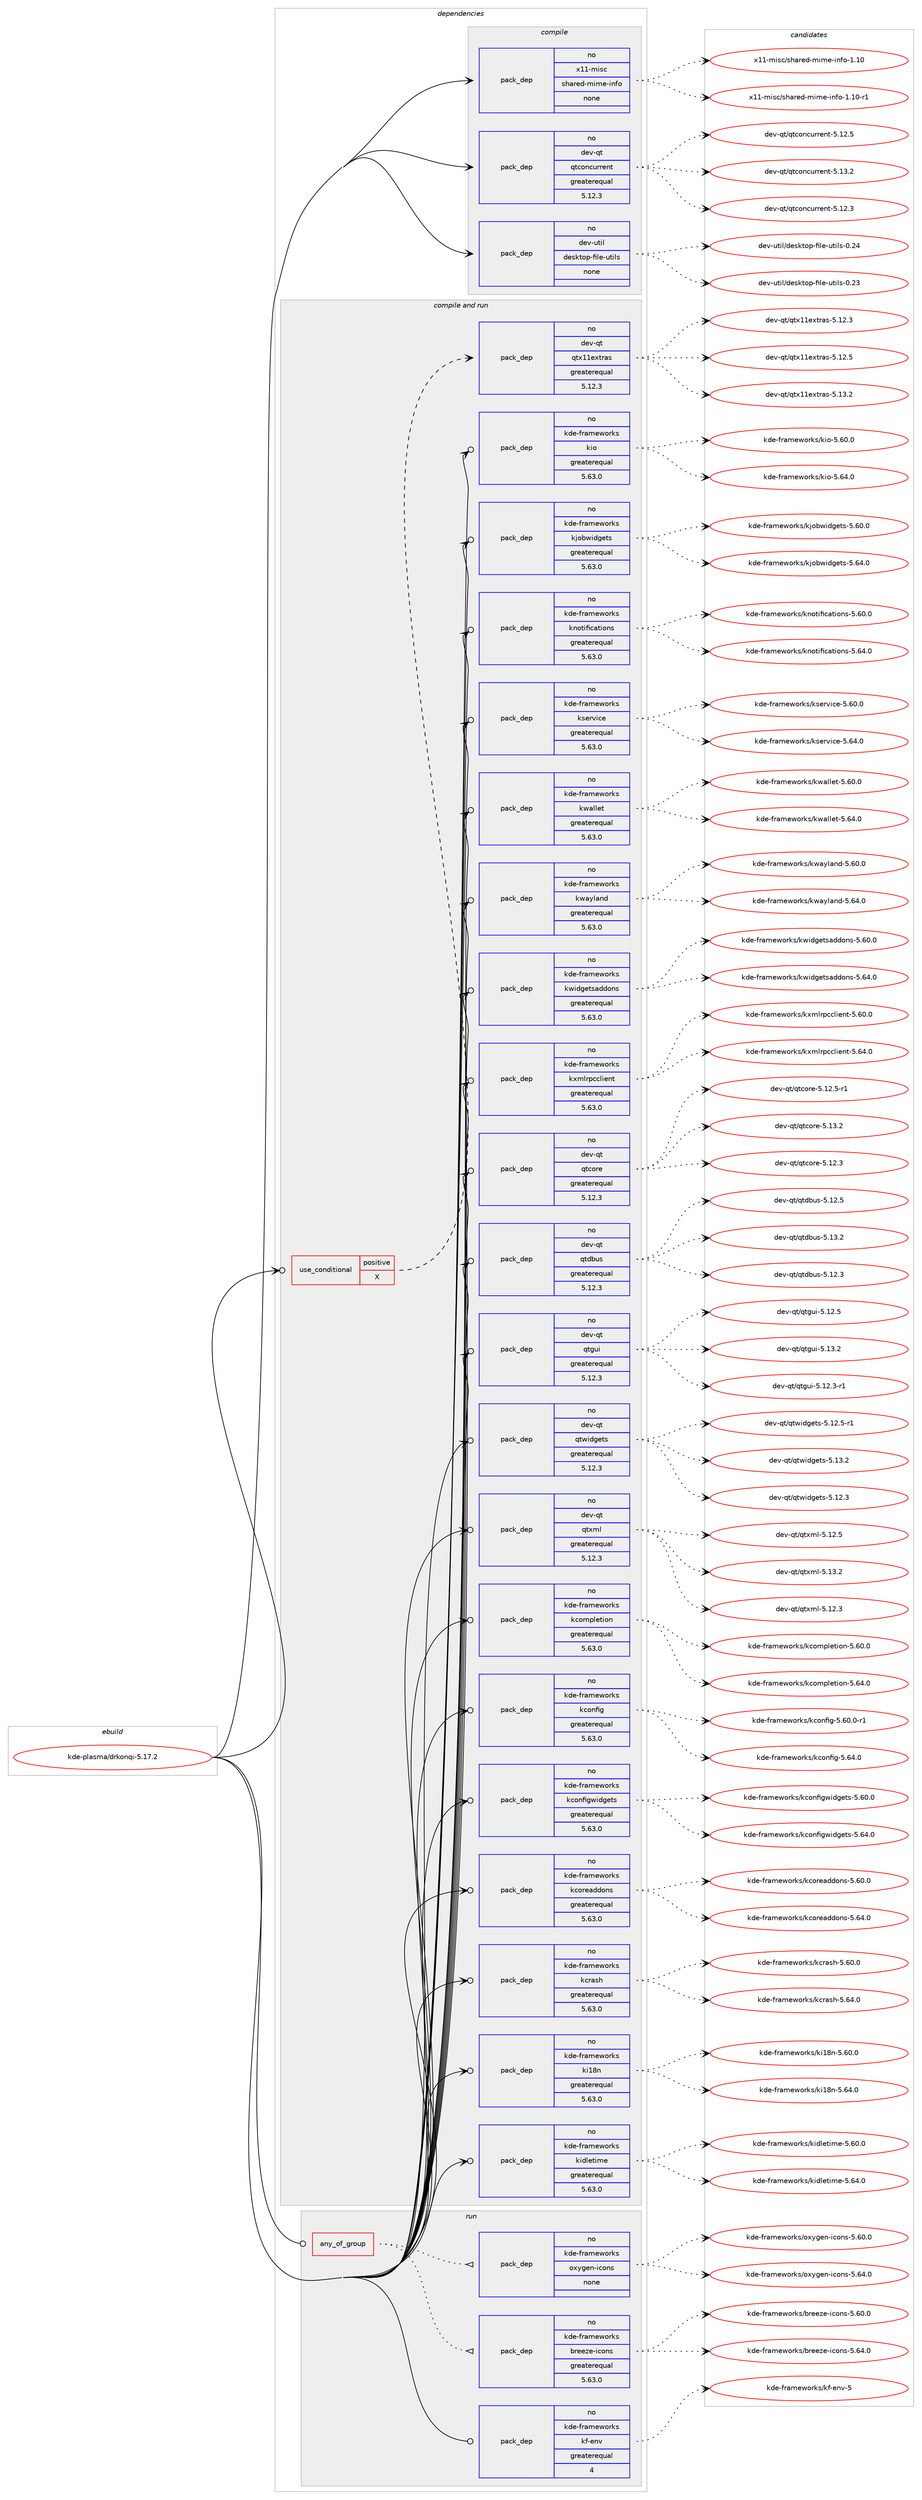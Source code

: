 digraph prolog {

# *************
# Graph options
# *************

newrank=true;
concentrate=true;
compound=true;
graph [rankdir=LR,fontname=Helvetica,fontsize=10,ranksep=1.5];#, ranksep=2.5, nodesep=0.2];
edge  [arrowhead=vee];
node  [fontname=Helvetica,fontsize=10];

# **********
# The ebuild
# **********

subgraph cluster_leftcol {
color=gray;
rank=same;
label=<<i>ebuild</i>>;
id [label="kde-plasma/drkonqi-5.17.2", color=red, width=4, href="../kde-plasma/drkonqi-5.17.2.svg"];
}

# ****************
# The dependencies
# ****************

subgraph cluster_midcol {
color=gray;
label=<<i>dependencies</i>>;
subgraph cluster_compile {
fillcolor="#eeeeee";
style=filled;
label=<<i>compile</i>>;
subgraph pack566528 {
dependency767249 [label=<<TABLE BORDER="0" CELLBORDER="1" CELLSPACING="0" CELLPADDING="4" WIDTH="220"><TR><TD ROWSPAN="6" CELLPADDING="30">pack_dep</TD></TR><TR><TD WIDTH="110">no</TD></TR><TR><TD>dev-qt</TD></TR><TR><TD>qtconcurrent</TD></TR><TR><TD>greaterequal</TD></TR><TR><TD>5.12.3</TD></TR></TABLE>>, shape=none, color=blue];
}
id:e -> dependency767249:w [weight=20,style="solid",arrowhead="vee"];
subgraph pack566529 {
dependency767250 [label=<<TABLE BORDER="0" CELLBORDER="1" CELLSPACING="0" CELLPADDING="4" WIDTH="220"><TR><TD ROWSPAN="6" CELLPADDING="30">pack_dep</TD></TR><TR><TD WIDTH="110">no</TD></TR><TR><TD>dev-util</TD></TR><TR><TD>desktop-file-utils</TD></TR><TR><TD>none</TD></TR><TR><TD></TD></TR></TABLE>>, shape=none, color=blue];
}
id:e -> dependency767250:w [weight=20,style="solid",arrowhead="vee"];
subgraph pack566530 {
dependency767251 [label=<<TABLE BORDER="0" CELLBORDER="1" CELLSPACING="0" CELLPADDING="4" WIDTH="220"><TR><TD ROWSPAN="6" CELLPADDING="30">pack_dep</TD></TR><TR><TD WIDTH="110">no</TD></TR><TR><TD>x11-misc</TD></TR><TR><TD>shared-mime-info</TD></TR><TR><TD>none</TD></TR><TR><TD></TD></TR></TABLE>>, shape=none, color=blue];
}
id:e -> dependency767251:w [weight=20,style="solid",arrowhead="vee"];
}
subgraph cluster_compileandrun {
fillcolor="#eeeeee";
style=filled;
label=<<i>compile and run</i>>;
subgraph cond187487 {
dependency767252 [label=<<TABLE BORDER="0" CELLBORDER="1" CELLSPACING="0" CELLPADDING="4"><TR><TD ROWSPAN="3" CELLPADDING="10">use_conditional</TD></TR><TR><TD>positive</TD></TR><TR><TD>X</TD></TR></TABLE>>, shape=none, color=red];
subgraph pack566531 {
dependency767253 [label=<<TABLE BORDER="0" CELLBORDER="1" CELLSPACING="0" CELLPADDING="4" WIDTH="220"><TR><TD ROWSPAN="6" CELLPADDING="30">pack_dep</TD></TR><TR><TD WIDTH="110">no</TD></TR><TR><TD>dev-qt</TD></TR><TR><TD>qtx11extras</TD></TR><TR><TD>greaterequal</TD></TR><TR><TD>5.12.3</TD></TR></TABLE>>, shape=none, color=blue];
}
dependency767252:e -> dependency767253:w [weight=20,style="dashed",arrowhead="vee"];
}
id:e -> dependency767252:w [weight=20,style="solid",arrowhead="odotvee"];
subgraph pack566532 {
dependency767254 [label=<<TABLE BORDER="0" CELLBORDER="1" CELLSPACING="0" CELLPADDING="4" WIDTH="220"><TR><TD ROWSPAN="6" CELLPADDING="30">pack_dep</TD></TR><TR><TD WIDTH="110">no</TD></TR><TR><TD>dev-qt</TD></TR><TR><TD>qtcore</TD></TR><TR><TD>greaterequal</TD></TR><TR><TD>5.12.3</TD></TR></TABLE>>, shape=none, color=blue];
}
id:e -> dependency767254:w [weight=20,style="solid",arrowhead="odotvee"];
subgraph pack566533 {
dependency767255 [label=<<TABLE BORDER="0" CELLBORDER="1" CELLSPACING="0" CELLPADDING="4" WIDTH="220"><TR><TD ROWSPAN="6" CELLPADDING="30">pack_dep</TD></TR><TR><TD WIDTH="110">no</TD></TR><TR><TD>dev-qt</TD></TR><TR><TD>qtdbus</TD></TR><TR><TD>greaterequal</TD></TR><TR><TD>5.12.3</TD></TR></TABLE>>, shape=none, color=blue];
}
id:e -> dependency767255:w [weight=20,style="solid",arrowhead="odotvee"];
subgraph pack566534 {
dependency767256 [label=<<TABLE BORDER="0" CELLBORDER="1" CELLSPACING="0" CELLPADDING="4" WIDTH="220"><TR><TD ROWSPAN="6" CELLPADDING="30">pack_dep</TD></TR><TR><TD WIDTH="110">no</TD></TR><TR><TD>dev-qt</TD></TR><TR><TD>qtgui</TD></TR><TR><TD>greaterequal</TD></TR><TR><TD>5.12.3</TD></TR></TABLE>>, shape=none, color=blue];
}
id:e -> dependency767256:w [weight=20,style="solid",arrowhead="odotvee"];
subgraph pack566535 {
dependency767257 [label=<<TABLE BORDER="0" CELLBORDER="1" CELLSPACING="0" CELLPADDING="4" WIDTH="220"><TR><TD ROWSPAN="6" CELLPADDING="30">pack_dep</TD></TR><TR><TD WIDTH="110">no</TD></TR><TR><TD>dev-qt</TD></TR><TR><TD>qtwidgets</TD></TR><TR><TD>greaterequal</TD></TR><TR><TD>5.12.3</TD></TR></TABLE>>, shape=none, color=blue];
}
id:e -> dependency767257:w [weight=20,style="solid",arrowhead="odotvee"];
subgraph pack566536 {
dependency767258 [label=<<TABLE BORDER="0" CELLBORDER="1" CELLSPACING="0" CELLPADDING="4" WIDTH="220"><TR><TD ROWSPAN="6" CELLPADDING="30">pack_dep</TD></TR><TR><TD WIDTH="110">no</TD></TR><TR><TD>dev-qt</TD></TR><TR><TD>qtxml</TD></TR><TR><TD>greaterequal</TD></TR><TR><TD>5.12.3</TD></TR></TABLE>>, shape=none, color=blue];
}
id:e -> dependency767258:w [weight=20,style="solid",arrowhead="odotvee"];
subgraph pack566537 {
dependency767259 [label=<<TABLE BORDER="0" CELLBORDER="1" CELLSPACING="0" CELLPADDING="4" WIDTH="220"><TR><TD ROWSPAN="6" CELLPADDING="30">pack_dep</TD></TR><TR><TD WIDTH="110">no</TD></TR><TR><TD>kde-frameworks</TD></TR><TR><TD>kcompletion</TD></TR><TR><TD>greaterequal</TD></TR><TR><TD>5.63.0</TD></TR></TABLE>>, shape=none, color=blue];
}
id:e -> dependency767259:w [weight=20,style="solid",arrowhead="odotvee"];
subgraph pack566538 {
dependency767260 [label=<<TABLE BORDER="0" CELLBORDER="1" CELLSPACING="0" CELLPADDING="4" WIDTH="220"><TR><TD ROWSPAN="6" CELLPADDING="30">pack_dep</TD></TR><TR><TD WIDTH="110">no</TD></TR><TR><TD>kde-frameworks</TD></TR><TR><TD>kconfig</TD></TR><TR><TD>greaterequal</TD></TR><TR><TD>5.63.0</TD></TR></TABLE>>, shape=none, color=blue];
}
id:e -> dependency767260:w [weight=20,style="solid",arrowhead="odotvee"];
subgraph pack566539 {
dependency767261 [label=<<TABLE BORDER="0" CELLBORDER="1" CELLSPACING="0" CELLPADDING="4" WIDTH="220"><TR><TD ROWSPAN="6" CELLPADDING="30">pack_dep</TD></TR><TR><TD WIDTH="110">no</TD></TR><TR><TD>kde-frameworks</TD></TR><TR><TD>kconfigwidgets</TD></TR><TR><TD>greaterequal</TD></TR><TR><TD>5.63.0</TD></TR></TABLE>>, shape=none, color=blue];
}
id:e -> dependency767261:w [weight=20,style="solid",arrowhead="odotvee"];
subgraph pack566540 {
dependency767262 [label=<<TABLE BORDER="0" CELLBORDER="1" CELLSPACING="0" CELLPADDING="4" WIDTH="220"><TR><TD ROWSPAN="6" CELLPADDING="30">pack_dep</TD></TR><TR><TD WIDTH="110">no</TD></TR><TR><TD>kde-frameworks</TD></TR><TR><TD>kcoreaddons</TD></TR><TR><TD>greaterequal</TD></TR><TR><TD>5.63.0</TD></TR></TABLE>>, shape=none, color=blue];
}
id:e -> dependency767262:w [weight=20,style="solid",arrowhead="odotvee"];
subgraph pack566541 {
dependency767263 [label=<<TABLE BORDER="0" CELLBORDER="1" CELLSPACING="0" CELLPADDING="4" WIDTH="220"><TR><TD ROWSPAN="6" CELLPADDING="30">pack_dep</TD></TR><TR><TD WIDTH="110">no</TD></TR><TR><TD>kde-frameworks</TD></TR><TR><TD>kcrash</TD></TR><TR><TD>greaterequal</TD></TR><TR><TD>5.63.0</TD></TR></TABLE>>, shape=none, color=blue];
}
id:e -> dependency767263:w [weight=20,style="solid",arrowhead="odotvee"];
subgraph pack566542 {
dependency767264 [label=<<TABLE BORDER="0" CELLBORDER="1" CELLSPACING="0" CELLPADDING="4" WIDTH="220"><TR><TD ROWSPAN="6" CELLPADDING="30">pack_dep</TD></TR><TR><TD WIDTH="110">no</TD></TR><TR><TD>kde-frameworks</TD></TR><TR><TD>ki18n</TD></TR><TR><TD>greaterequal</TD></TR><TR><TD>5.63.0</TD></TR></TABLE>>, shape=none, color=blue];
}
id:e -> dependency767264:w [weight=20,style="solid",arrowhead="odotvee"];
subgraph pack566543 {
dependency767265 [label=<<TABLE BORDER="0" CELLBORDER="1" CELLSPACING="0" CELLPADDING="4" WIDTH="220"><TR><TD ROWSPAN="6" CELLPADDING="30">pack_dep</TD></TR><TR><TD WIDTH="110">no</TD></TR><TR><TD>kde-frameworks</TD></TR><TR><TD>kidletime</TD></TR><TR><TD>greaterequal</TD></TR><TR><TD>5.63.0</TD></TR></TABLE>>, shape=none, color=blue];
}
id:e -> dependency767265:w [weight=20,style="solid",arrowhead="odotvee"];
subgraph pack566544 {
dependency767266 [label=<<TABLE BORDER="0" CELLBORDER="1" CELLSPACING="0" CELLPADDING="4" WIDTH="220"><TR><TD ROWSPAN="6" CELLPADDING="30">pack_dep</TD></TR><TR><TD WIDTH="110">no</TD></TR><TR><TD>kde-frameworks</TD></TR><TR><TD>kio</TD></TR><TR><TD>greaterequal</TD></TR><TR><TD>5.63.0</TD></TR></TABLE>>, shape=none, color=blue];
}
id:e -> dependency767266:w [weight=20,style="solid",arrowhead="odotvee"];
subgraph pack566545 {
dependency767267 [label=<<TABLE BORDER="0" CELLBORDER="1" CELLSPACING="0" CELLPADDING="4" WIDTH="220"><TR><TD ROWSPAN="6" CELLPADDING="30">pack_dep</TD></TR><TR><TD WIDTH="110">no</TD></TR><TR><TD>kde-frameworks</TD></TR><TR><TD>kjobwidgets</TD></TR><TR><TD>greaterequal</TD></TR><TR><TD>5.63.0</TD></TR></TABLE>>, shape=none, color=blue];
}
id:e -> dependency767267:w [weight=20,style="solid",arrowhead="odotvee"];
subgraph pack566546 {
dependency767268 [label=<<TABLE BORDER="0" CELLBORDER="1" CELLSPACING="0" CELLPADDING="4" WIDTH="220"><TR><TD ROWSPAN="6" CELLPADDING="30">pack_dep</TD></TR><TR><TD WIDTH="110">no</TD></TR><TR><TD>kde-frameworks</TD></TR><TR><TD>knotifications</TD></TR><TR><TD>greaterequal</TD></TR><TR><TD>5.63.0</TD></TR></TABLE>>, shape=none, color=blue];
}
id:e -> dependency767268:w [weight=20,style="solid",arrowhead="odotvee"];
subgraph pack566547 {
dependency767269 [label=<<TABLE BORDER="0" CELLBORDER="1" CELLSPACING="0" CELLPADDING="4" WIDTH="220"><TR><TD ROWSPAN="6" CELLPADDING="30">pack_dep</TD></TR><TR><TD WIDTH="110">no</TD></TR><TR><TD>kde-frameworks</TD></TR><TR><TD>kservice</TD></TR><TR><TD>greaterequal</TD></TR><TR><TD>5.63.0</TD></TR></TABLE>>, shape=none, color=blue];
}
id:e -> dependency767269:w [weight=20,style="solid",arrowhead="odotvee"];
subgraph pack566548 {
dependency767270 [label=<<TABLE BORDER="0" CELLBORDER="1" CELLSPACING="0" CELLPADDING="4" WIDTH="220"><TR><TD ROWSPAN="6" CELLPADDING="30">pack_dep</TD></TR><TR><TD WIDTH="110">no</TD></TR><TR><TD>kde-frameworks</TD></TR><TR><TD>kwallet</TD></TR><TR><TD>greaterequal</TD></TR><TR><TD>5.63.0</TD></TR></TABLE>>, shape=none, color=blue];
}
id:e -> dependency767270:w [weight=20,style="solid",arrowhead="odotvee"];
subgraph pack566549 {
dependency767271 [label=<<TABLE BORDER="0" CELLBORDER="1" CELLSPACING="0" CELLPADDING="4" WIDTH="220"><TR><TD ROWSPAN="6" CELLPADDING="30">pack_dep</TD></TR><TR><TD WIDTH="110">no</TD></TR><TR><TD>kde-frameworks</TD></TR><TR><TD>kwayland</TD></TR><TR><TD>greaterequal</TD></TR><TR><TD>5.63.0</TD></TR></TABLE>>, shape=none, color=blue];
}
id:e -> dependency767271:w [weight=20,style="solid",arrowhead="odotvee"];
subgraph pack566550 {
dependency767272 [label=<<TABLE BORDER="0" CELLBORDER="1" CELLSPACING="0" CELLPADDING="4" WIDTH="220"><TR><TD ROWSPAN="6" CELLPADDING="30">pack_dep</TD></TR><TR><TD WIDTH="110">no</TD></TR><TR><TD>kde-frameworks</TD></TR><TR><TD>kwidgetsaddons</TD></TR><TR><TD>greaterequal</TD></TR><TR><TD>5.63.0</TD></TR></TABLE>>, shape=none, color=blue];
}
id:e -> dependency767272:w [weight=20,style="solid",arrowhead="odotvee"];
subgraph pack566551 {
dependency767273 [label=<<TABLE BORDER="0" CELLBORDER="1" CELLSPACING="0" CELLPADDING="4" WIDTH="220"><TR><TD ROWSPAN="6" CELLPADDING="30">pack_dep</TD></TR><TR><TD WIDTH="110">no</TD></TR><TR><TD>kde-frameworks</TD></TR><TR><TD>kxmlrpcclient</TD></TR><TR><TD>greaterequal</TD></TR><TR><TD>5.63.0</TD></TR></TABLE>>, shape=none, color=blue];
}
id:e -> dependency767273:w [weight=20,style="solid",arrowhead="odotvee"];
}
subgraph cluster_run {
fillcolor="#eeeeee";
style=filled;
label=<<i>run</i>>;
subgraph any12828 {
dependency767274 [label=<<TABLE BORDER="0" CELLBORDER="1" CELLSPACING="0" CELLPADDING="4"><TR><TD CELLPADDING="10">any_of_group</TD></TR></TABLE>>, shape=none, color=red];subgraph pack566552 {
dependency767275 [label=<<TABLE BORDER="0" CELLBORDER="1" CELLSPACING="0" CELLPADDING="4" WIDTH="220"><TR><TD ROWSPAN="6" CELLPADDING="30">pack_dep</TD></TR><TR><TD WIDTH="110">no</TD></TR><TR><TD>kde-frameworks</TD></TR><TR><TD>breeze-icons</TD></TR><TR><TD>greaterequal</TD></TR><TR><TD>5.63.0</TD></TR></TABLE>>, shape=none, color=blue];
}
dependency767274:e -> dependency767275:w [weight=20,style="dotted",arrowhead="oinv"];
subgraph pack566553 {
dependency767276 [label=<<TABLE BORDER="0" CELLBORDER="1" CELLSPACING="0" CELLPADDING="4" WIDTH="220"><TR><TD ROWSPAN="6" CELLPADDING="30">pack_dep</TD></TR><TR><TD WIDTH="110">no</TD></TR><TR><TD>kde-frameworks</TD></TR><TR><TD>oxygen-icons</TD></TR><TR><TD>none</TD></TR><TR><TD></TD></TR></TABLE>>, shape=none, color=blue];
}
dependency767274:e -> dependency767276:w [weight=20,style="dotted",arrowhead="oinv"];
}
id:e -> dependency767274:w [weight=20,style="solid",arrowhead="odot"];
subgraph pack566554 {
dependency767277 [label=<<TABLE BORDER="0" CELLBORDER="1" CELLSPACING="0" CELLPADDING="4" WIDTH="220"><TR><TD ROWSPAN="6" CELLPADDING="30">pack_dep</TD></TR><TR><TD WIDTH="110">no</TD></TR><TR><TD>kde-frameworks</TD></TR><TR><TD>kf-env</TD></TR><TR><TD>greaterequal</TD></TR><TR><TD>4</TD></TR></TABLE>>, shape=none, color=blue];
}
id:e -> dependency767277:w [weight=20,style="solid",arrowhead="odot"];
}
}

# **************
# The candidates
# **************

subgraph cluster_choices {
rank=same;
color=gray;
label=<<i>candidates</i>>;

subgraph choice566528 {
color=black;
nodesep=1;
choice1001011184511311647113116991111109911711411410111011645534649504651 [label="dev-qt/qtconcurrent-5.12.3", color=red, width=4,href="../dev-qt/qtconcurrent-5.12.3.svg"];
choice1001011184511311647113116991111109911711411410111011645534649504653 [label="dev-qt/qtconcurrent-5.12.5", color=red, width=4,href="../dev-qt/qtconcurrent-5.12.5.svg"];
choice1001011184511311647113116991111109911711411410111011645534649514650 [label="dev-qt/qtconcurrent-5.13.2", color=red, width=4,href="../dev-qt/qtconcurrent-5.13.2.svg"];
dependency767249:e -> choice1001011184511311647113116991111109911711411410111011645534649504651:w [style=dotted,weight="100"];
dependency767249:e -> choice1001011184511311647113116991111109911711411410111011645534649504653:w [style=dotted,weight="100"];
dependency767249:e -> choice1001011184511311647113116991111109911711411410111011645534649514650:w [style=dotted,weight="100"];
}
subgraph choice566529 {
color=black;
nodesep=1;
choice100101118451171161051084710010111510711611111245102105108101451171161051081154548465051 [label="dev-util/desktop-file-utils-0.23", color=red, width=4,href="../dev-util/desktop-file-utils-0.23.svg"];
choice100101118451171161051084710010111510711611111245102105108101451171161051081154548465052 [label="dev-util/desktop-file-utils-0.24", color=red, width=4,href="../dev-util/desktop-file-utils-0.24.svg"];
dependency767250:e -> choice100101118451171161051084710010111510711611111245102105108101451171161051081154548465051:w [style=dotted,weight="100"];
dependency767250:e -> choice100101118451171161051084710010111510711611111245102105108101451171161051081154548465052:w [style=dotted,weight="100"];
}
subgraph choice566530 {
color=black;
nodesep=1;
choice12049494510910511599471151049711410110045109105109101451051101021114549464948 [label="x11-misc/shared-mime-info-1.10", color=red, width=4,href="../x11-misc/shared-mime-info-1.10.svg"];
choice120494945109105115994711510497114101100451091051091014510511010211145494649484511449 [label="x11-misc/shared-mime-info-1.10-r1", color=red, width=4,href="../x11-misc/shared-mime-info-1.10-r1.svg"];
dependency767251:e -> choice12049494510910511599471151049711410110045109105109101451051101021114549464948:w [style=dotted,weight="100"];
dependency767251:e -> choice120494945109105115994711510497114101100451091051091014510511010211145494649484511449:w [style=dotted,weight="100"];
}
subgraph choice566531 {
color=black;
nodesep=1;
choice100101118451131164711311612049491011201161149711545534649504651 [label="dev-qt/qtx11extras-5.12.3", color=red, width=4,href="../dev-qt/qtx11extras-5.12.3.svg"];
choice100101118451131164711311612049491011201161149711545534649504653 [label="dev-qt/qtx11extras-5.12.5", color=red, width=4,href="../dev-qt/qtx11extras-5.12.5.svg"];
choice100101118451131164711311612049491011201161149711545534649514650 [label="dev-qt/qtx11extras-5.13.2", color=red, width=4,href="../dev-qt/qtx11extras-5.13.2.svg"];
dependency767253:e -> choice100101118451131164711311612049491011201161149711545534649504651:w [style=dotted,weight="100"];
dependency767253:e -> choice100101118451131164711311612049491011201161149711545534649504653:w [style=dotted,weight="100"];
dependency767253:e -> choice100101118451131164711311612049491011201161149711545534649514650:w [style=dotted,weight="100"];
}
subgraph choice566532 {
color=black;
nodesep=1;
choice10010111845113116471131169911111410145534649504651 [label="dev-qt/qtcore-5.12.3", color=red, width=4,href="../dev-qt/qtcore-5.12.3.svg"];
choice100101118451131164711311699111114101455346495046534511449 [label="dev-qt/qtcore-5.12.5-r1", color=red, width=4,href="../dev-qt/qtcore-5.12.5-r1.svg"];
choice10010111845113116471131169911111410145534649514650 [label="dev-qt/qtcore-5.13.2", color=red, width=4,href="../dev-qt/qtcore-5.13.2.svg"];
dependency767254:e -> choice10010111845113116471131169911111410145534649504651:w [style=dotted,weight="100"];
dependency767254:e -> choice100101118451131164711311699111114101455346495046534511449:w [style=dotted,weight="100"];
dependency767254:e -> choice10010111845113116471131169911111410145534649514650:w [style=dotted,weight="100"];
}
subgraph choice566533 {
color=black;
nodesep=1;
choice10010111845113116471131161009811711545534649504651 [label="dev-qt/qtdbus-5.12.3", color=red, width=4,href="../dev-qt/qtdbus-5.12.3.svg"];
choice10010111845113116471131161009811711545534649504653 [label="dev-qt/qtdbus-5.12.5", color=red, width=4,href="../dev-qt/qtdbus-5.12.5.svg"];
choice10010111845113116471131161009811711545534649514650 [label="dev-qt/qtdbus-5.13.2", color=red, width=4,href="../dev-qt/qtdbus-5.13.2.svg"];
dependency767255:e -> choice10010111845113116471131161009811711545534649504651:w [style=dotted,weight="100"];
dependency767255:e -> choice10010111845113116471131161009811711545534649504653:w [style=dotted,weight="100"];
dependency767255:e -> choice10010111845113116471131161009811711545534649514650:w [style=dotted,weight="100"];
}
subgraph choice566534 {
color=black;
nodesep=1;
choice1001011184511311647113116103117105455346495046514511449 [label="dev-qt/qtgui-5.12.3-r1", color=red, width=4,href="../dev-qt/qtgui-5.12.3-r1.svg"];
choice100101118451131164711311610311710545534649504653 [label="dev-qt/qtgui-5.12.5", color=red, width=4,href="../dev-qt/qtgui-5.12.5.svg"];
choice100101118451131164711311610311710545534649514650 [label="dev-qt/qtgui-5.13.2", color=red, width=4,href="../dev-qt/qtgui-5.13.2.svg"];
dependency767256:e -> choice1001011184511311647113116103117105455346495046514511449:w [style=dotted,weight="100"];
dependency767256:e -> choice100101118451131164711311610311710545534649504653:w [style=dotted,weight="100"];
dependency767256:e -> choice100101118451131164711311610311710545534649514650:w [style=dotted,weight="100"];
}
subgraph choice566535 {
color=black;
nodesep=1;
choice100101118451131164711311611910510010310111611545534649504651 [label="dev-qt/qtwidgets-5.12.3", color=red, width=4,href="../dev-qt/qtwidgets-5.12.3.svg"];
choice1001011184511311647113116119105100103101116115455346495046534511449 [label="dev-qt/qtwidgets-5.12.5-r1", color=red, width=4,href="../dev-qt/qtwidgets-5.12.5-r1.svg"];
choice100101118451131164711311611910510010310111611545534649514650 [label="dev-qt/qtwidgets-5.13.2", color=red, width=4,href="../dev-qt/qtwidgets-5.13.2.svg"];
dependency767257:e -> choice100101118451131164711311611910510010310111611545534649504651:w [style=dotted,weight="100"];
dependency767257:e -> choice1001011184511311647113116119105100103101116115455346495046534511449:w [style=dotted,weight="100"];
dependency767257:e -> choice100101118451131164711311611910510010310111611545534649514650:w [style=dotted,weight="100"];
}
subgraph choice566536 {
color=black;
nodesep=1;
choice100101118451131164711311612010910845534649504651 [label="dev-qt/qtxml-5.12.3", color=red, width=4,href="../dev-qt/qtxml-5.12.3.svg"];
choice100101118451131164711311612010910845534649504653 [label="dev-qt/qtxml-5.12.5", color=red, width=4,href="../dev-qt/qtxml-5.12.5.svg"];
choice100101118451131164711311612010910845534649514650 [label="dev-qt/qtxml-5.13.2", color=red, width=4,href="../dev-qt/qtxml-5.13.2.svg"];
dependency767258:e -> choice100101118451131164711311612010910845534649504651:w [style=dotted,weight="100"];
dependency767258:e -> choice100101118451131164711311612010910845534649504653:w [style=dotted,weight="100"];
dependency767258:e -> choice100101118451131164711311612010910845534649514650:w [style=dotted,weight="100"];
}
subgraph choice566537 {
color=black;
nodesep=1;
choice1071001014510211497109101119111114107115471079911110911210810111610511111045534654484648 [label="kde-frameworks/kcompletion-5.60.0", color=red, width=4,href="../kde-frameworks/kcompletion-5.60.0.svg"];
choice1071001014510211497109101119111114107115471079911110911210810111610511111045534654524648 [label="kde-frameworks/kcompletion-5.64.0", color=red, width=4,href="../kde-frameworks/kcompletion-5.64.0.svg"];
dependency767259:e -> choice1071001014510211497109101119111114107115471079911110911210810111610511111045534654484648:w [style=dotted,weight="100"];
dependency767259:e -> choice1071001014510211497109101119111114107115471079911110911210810111610511111045534654524648:w [style=dotted,weight="100"];
}
subgraph choice566538 {
color=black;
nodesep=1;
choice10710010145102114971091011191111141071154710799111110102105103455346544846484511449 [label="kde-frameworks/kconfig-5.60.0-r1", color=red, width=4,href="../kde-frameworks/kconfig-5.60.0-r1.svg"];
choice1071001014510211497109101119111114107115471079911111010210510345534654524648 [label="kde-frameworks/kconfig-5.64.0", color=red, width=4,href="../kde-frameworks/kconfig-5.64.0.svg"];
dependency767260:e -> choice10710010145102114971091011191111141071154710799111110102105103455346544846484511449:w [style=dotted,weight="100"];
dependency767260:e -> choice1071001014510211497109101119111114107115471079911111010210510345534654524648:w [style=dotted,weight="100"];
}
subgraph choice566539 {
color=black;
nodesep=1;
choice1071001014510211497109101119111114107115471079911111010210510311910510010310111611545534654484648 [label="kde-frameworks/kconfigwidgets-5.60.0", color=red, width=4,href="../kde-frameworks/kconfigwidgets-5.60.0.svg"];
choice1071001014510211497109101119111114107115471079911111010210510311910510010310111611545534654524648 [label="kde-frameworks/kconfigwidgets-5.64.0", color=red, width=4,href="../kde-frameworks/kconfigwidgets-5.64.0.svg"];
dependency767261:e -> choice1071001014510211497109101119111114107115471079911111010210510311910510010310111611545534654484648:w [style=dotted,weight="100"];
dependency767261:e -> choice1071001014510211497109101119111114107115471079911111010210510311910510010310111611545534654524648:w [style=dotted,weight="100"];
}
subgraph choice566540 {
color=black;
nodesep=1;
choice107100101451021149710910111911111410711547107991111141019710010011111011545534654484648 [label="kde-frameworks/kcoreaddons-5.60.0", color=red, width=4,href="../kde-frameworks/kcoreaddons-5.60.0.svg"];
choice107100101451021149710910111911111410711547107991111141019710010011111011545534654524648 [label="kde-frameworks/kcoreaddons-5.64.0", color=red, width=4,href="../kde-frameworks/kcoreaddons-5.64.0.svg"];
dependency767262:e -> choice107100101451021149710910111911111410711547107991111141019710010011111011545534654484648:w [style=dotted,weight="100"];
dependency767262:e -> choice107100101451021149710910111911111410711547107991111141019710010011111011545534654524648:w [style=dotted,weight="100"];
}
subgraph choice566541 {
color=black;
nodesep=1;
choice107100101451021149710910111911111410711547107991149711510445534654484648 [label="kde-frameworks/kcrash-5.60.0", color=red, width=4,href="../kde-frameworks/kcrash-5.60.0.svg"];
choice107100101451021149710910111911111410711547107991149711510445534654524648 [label="kde-frameworks/kcrash-5.64.0", color=red, width=4,href="../kde-frameworks/kcrash-5.64.0.svg"];
dependency767263:e -> choice107100101451021149710910111911111410711547107991149711510445534654484648:w [style=dotted,weight="100"];
dependency767263:e -> choice107100101451021149710910111911111410711547107991149711510445534654524648:w [style=dotted,weight="100"];
}
subgraph choice566542 {
color=black;
nodesep=1;
choice107100101451021149710910111911111410711547107105495611045534654484648 [label="kde-frameworks/ki18n-5.60.0", color=red, width=4,href="../kde-frameworks/ki18n-5.60.0.svg"];
choice107100101451021149710910111911111410711547107105495611045534654524648 [label="kde-frameworks/ki18n-5.64.0", color=red, width=4,href="../kde-frameworks/ki18n-5.64.0.svg"];
dependency767264:e -> choice107100101451021149710910111911111410711547107105495611045534654484648:w [style=dotted,weight="100"];
dependency767264:e -> choice107100101451021149710910111911111410711547107105495611045534654524648:w [style=dotted,weight="100"];
}
subgraph choice566543 {
color=black;
nodesep=1;
choice10710010145102114971091011191111141071154710710510010810111610510910145534654484648 [label="kde-frameworks/kidletime-5.60.0", color=red, width=4,href="../kde-frameworks/kidletime-5.60.0.svg"];
choice10710010145102114971091011191111141071154710710510010810111610510910145534654524648 [label="kde-frameworks/kidletime-5.64.0", color=red, width=4,href="../kde-frameworks/kidletime-5.64.0.svg"];
dependency767265:e -> choice10710010145102114971091011191111141071154710710510010810111610510910145534654484648:w [style=dotted,weight="100"];
dependency767265:e -> choice10710010145102114971091011191111141071154710710510010810111610510910145534654524648:w [style=dotted,weight="100"];
}
subgraph choice566544 {
color=black;
nodesep=1;
choice10710010145102114971091011191111141071154710710511145534654484648 [label="kde-frameworks/kio-5.60.0", color=red, width=4,href="../kde-frameworks/kio-5.60.0.svg"];
choice10710010145102114971091011191111141071154710710511145534654524648 [label="kde-frameworks/kio-5.64.0", color=red, width=4,href="../kde-frameworks/kio-5.64.0.svg"];
dependency767266:e -> choice10710010145102114971091011191111141071154710710511145534654484648:w [style=dotted,weight="100"];
dependency767266:e -> choice10710010145102114971091011191111141071154710710511145534654524648:w [style=dotted,weight="100"];
}
subgraph choice566545 {
color=black;
nodesep=1;
choice1071001014510211497109101119111114107115471071061119811910510010310111611545534654484648 [label="kde-frameworks/kjobwidgets-5.60.0", color=red, width=4,href="../kde-frameworks/kjobwidgets-5.60.0.svg"];
choice1071001014510211497109101119111114107115471071061119811910510010310111611545534654524648 [label="kde-frameworks/kjobwidgets-5.64.0", color=red, width=4,href="../kde-frameworks/kjobwidgets-5.64.0.svg"];
dependency767267:e -> choice1071001014510211497109101119111114107115471071061119811910510010310111611545534654484648:w [style=dotted,weight="100"];
dependency767267:e -> choice1071001014510211497109101119111114107115471071061119811910510010310111611545534654524648:w [style=dotted,weight="100"];
}
subgraph choice566546 {
color=black;
nodesep=1;
choice107100101451021149710910111911111410711547107110111116105102105999711610511111011545534654484648 [label="kde-frameworks/knotifications-5.60.0", color=red, width=4,href="../kde-frameworks/knotifications-5.60.0.svg"];
choice107100101451021149710910111911111410711547107110111116105102105999711610511111011545534654524648 [label="kde-frameworks/knotifications-5.64.0", color=red, width=4,href="../kde-frameworks/knotifications-5.64.0.svg"];
dependency767268:e -> choice107100101451021149710910111911111410711547107110111116105102105999711610511111011545534654484648:w [style=dotted,weight="100"];
dependency767268:e -> choice107100101451021149710910111911111410711547107110111116105102105999711610511111011545534654524648:w [style=dotted,weight="100"];
}
subgraph choice566547 {
color=black;
nodesep=1;
choice1071001014510211497109101119111114107115471071151011141181059910145534654484648 [label="kde-frameworks/kservice-5.60.0", color=red, width=4,href="../kde-frameworks/kservice-5.60.0.svg"];
choice1071001014510211497109101119111114107115471071151011141181059910145534654524648 [label="kde-frameworks/kservice-5.64.0", color=red, width=4,href="../kde-frameworks/kservice-5.64.0.svg"];
dependency767269:e -> choice1071001014510211497109101119111114107115471071151011141181059910145534654484648:w [style=dotted,weight="100"];
dependency767269:e -> choice1071001014510211497109101119111114107115471071151011141181059910145534654524648:w [style=dotted,weight="100"];
}
subgraph choice566548 {
color=black;
nodesep=1;
choice1071001014510211497109101119111114107115471071199710810810111645534654484648 [label="kde-frameworks/kwallet-5.60.0", color=red, width=4,href="../kde-frameworks/kwallet-5.60.0.svg"];
choice1071001014510211497109101119111114107115471071199710810810111645534654524648 [label="kde-frameworks/kwallet-5.64.0", color=red, width=4,href="../kde-frameworks/kwallet-5.64.0.svg"];
dependency767270:e -> choice1071001014510211497109101119111114107115471071199710810810111645534654484648:w [style=dotted,weight="100"];
dependency767270:e -> choice1071001014510211497109101119111114107115471071199710810810111645534654524648:w [style=dotted,weight="100"];
}
subgraph choice566549 {
color=black;
nodesep=1;
choice107100101451021149710910111911111410711547107119971211089711010045534654484648 [label="kde-frameworks/kwayland-5.60.0", color=red, width=4,href="../kde-frameworks/kwayland-5.60.0.svg"];
choice107100101451021149710910111911111410711547107119971211089711010045534654524648 [label="kde-frameworks/kwayland-5.64.0", color=red, width=4,href="../kde-frameworks/kwayland-5.64.0.svg"];
dependency767271:e -> choice107100101451021149710910111911111410711547107119971211089711010045534654484648:w [style=dotted,weight="100"];
dependency767271:e -> choice107100101451021149710910111911111410711547107119971211089711010045534654524648:w [style=dotted,weight="100"];
}
subgraph choice566550 {
color=black;
nodesep=1;
choice1071001014510211497109101119111114107115471071191051001031011161159710010011111011545534654484648 [label="kde-frameworks/kwidgetsaddons-5.60.0", color=red, width=4,href="../kde-frameworks/kwidgetsaddons-5.60.0.svg"];
choice1071001014510211497109101119111114107115471071191051001031011161159710010011111011545534654524648 [label="kde-frameworks/kwidgetsaddons-5.64.0", color=red, width=4,href="../kde-frameworks/kwidgetsaddons-5.64.0.svg"];
dependency767272:e -> choice1071001014510211497109101119111114107115471071191051001031011161159710010011111011545534654484648:w [style=dotted,weight="100"];
dependency767272:e -> choice1071001014510211497109101119111114107115471071191051001031011161159710010011111011545534654524648:w [style=dotted,weight="100"];
}
subgraph choice566551 {
color=black;
nodesep=1;
choice107100101451021149710910111911111410711547107120109108114112999910810510111011645534654484648 [label="kde-frameworks/kxmlrpcclient-5.60.0", color=red, width=4,href="../kde-frameworks/kxmlrpcclient-5.60.0.svg"];
choice107100101451021149710910111911111410711547107120109108114112999910810510111011645534654524648 [label="kde-frameworks/kxmlrpcclient-5.64.0", color=red, width=4,href="../kde-frameworks/kxmlrpcclient-5.64.0.svg"];
dependency767273:e -> choice107100101451021149710910111911111410711547107120109108114112999910810510111011645534654484648:w [style=dotted,weight="100"];
dependency767273:e -> choice107100101451021149710910111911111410711547107120109108114112999910810510111011645534654524648:w [style=dotted,weight="100"];
}
subgraph choice566552 {
color=black;
nodesep=1;
choice10710010145102114971091011191111141071154798114101101122101451059911111011545534654484648 [label="kde-frameworks/breeze-icons-5.60.0", color=red, width=4,href="../kde-frameworks/breeze-icons-5.60.0.svg"];
choice10710010145102114971091011191111141071154798114101101122101451059911111011545534654524648 [label="kde-frameworks/breeze-icons-5.64.0", color=red, width=4,href="../kde-frameworks/breeze-icons-5.64.0.svg"];
dependency767275:e -> choice10710010145102114971091011191111141071154798114101101122101451059911111011545534654484648:w [style=dotted,weight="100"];
dependency767275:e -> choice10710010145102114971091011191111141071154798114101101122101451059911111011545534654524648:w [style=dotted,weight="100"];
}
subgraph choice566553 {
color=black;
nodesep=1;
choice107100101451021149710910111911111410711547111120121103101110451059911111011545534654484648 [label="kde-frameworks/oxygen-icons-5.60.0", color=red, width=4,href="../kde-frameworks/oxygen-icons-5.60.0.svg"];
choice107100101451021149710910111911111410711547111120121103101110451059911111011545534654524648 [label="kde-frameworks/oxygen-icons-5.64.0", color=red, width=4,href="../kde-frameworks/oxygen-icons-5.64.0.svg"];
dependency767276:e -> choice107100101451021149710910111911111410711547111120121103101110451059911111011545534654484648:w [style=dotted,weight="100"];
dependency767276:e -> choice107100101451021149710910111911111410711547111120121103101110451059911111011545534654524648:w [style=dotted,weight="100"];
}
subgraph choice566554 {
color=black;
nodesep=1;
choice107100101451021149710910111911111410711547107102451011101184553 [label="kde-frameworks/kf-env-5", color=red, width=4,href="../kde-frameworks/kf-env-5.svg"];
dependency767277:e -> choice107100101451021149710910111911111410711547107102451011101184553:w [style=dotted,weight="100"];
}
}

}
